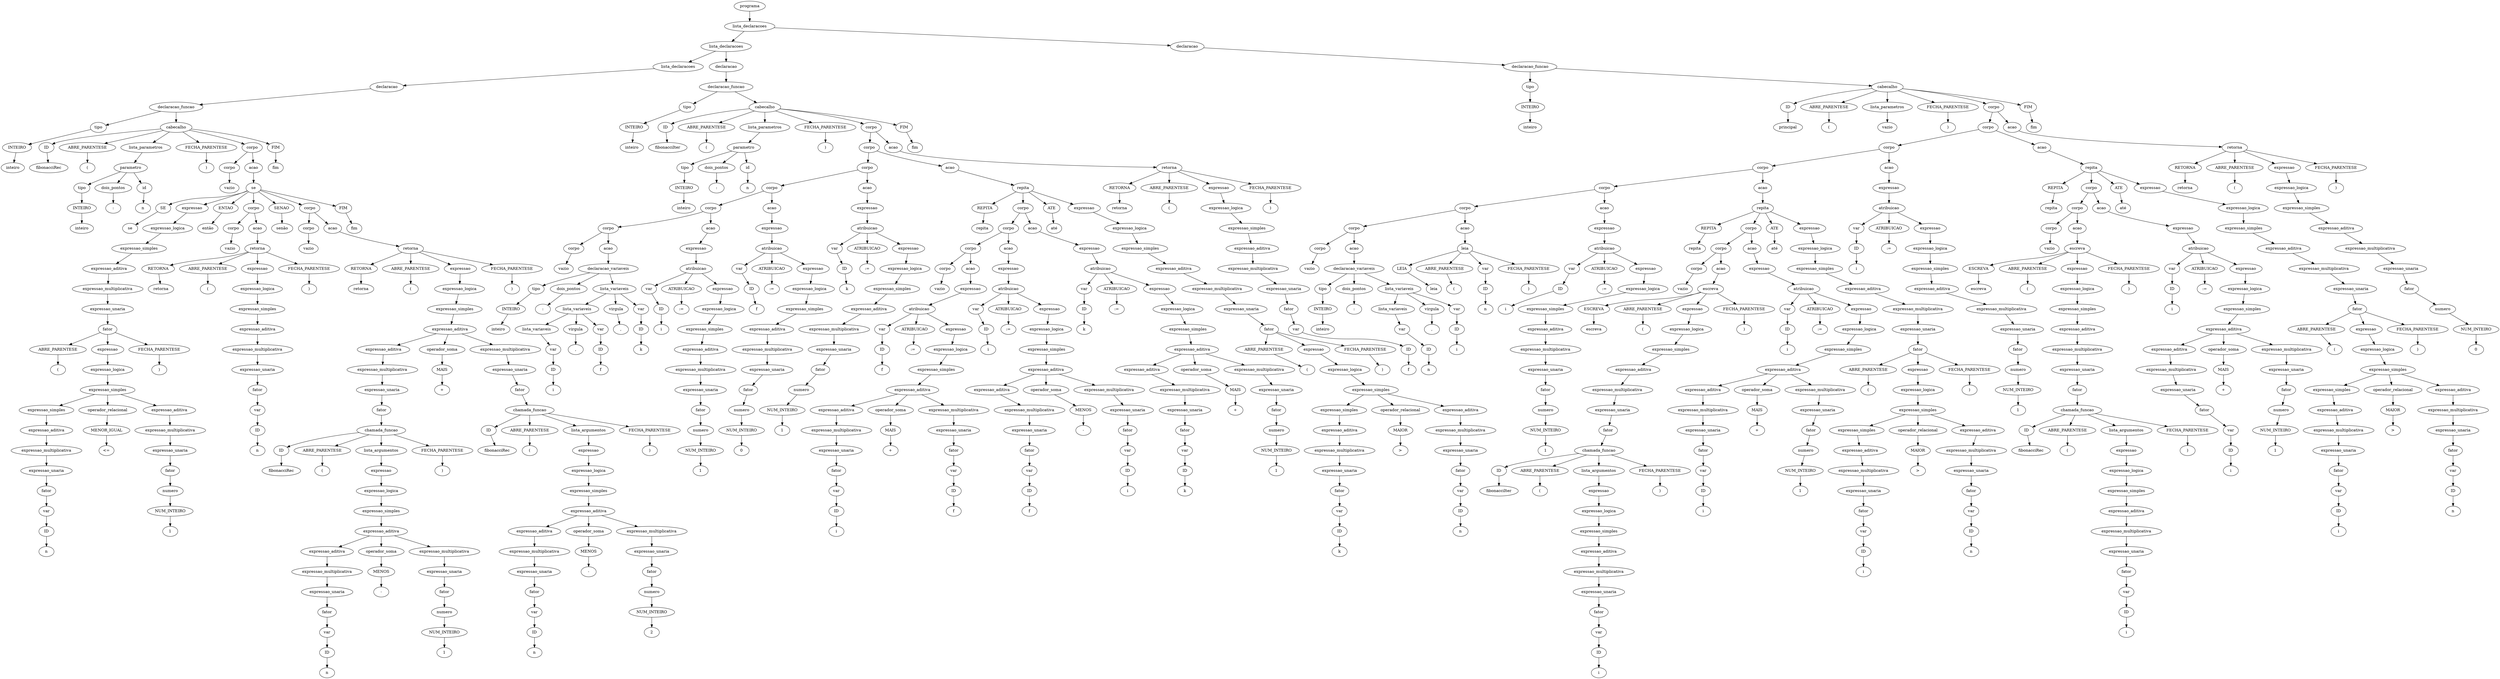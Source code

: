 digraph tree {
    "0x7f75cb5775b0" [label="programa"];
    "0x7f75cb547370" [label="lista_declaracoes"];
    "0x7f75cb51a460" [label="lista_declaracoes"];
    "0x7f75cb577e50" [label="lista_declaracoes"];
    "0x7f75eeb4ab50" [label="declaracao"];
    "0x7f75cb5774f0" [label="declaracao_funcao"];
    "0x7f75cb577190" [label="tipo"];
    "0x7f75cb5771f0" [label="INTEIRO"];
    "0x7f75cb577250" [label="inteiro"];
    "0x7f75cb577460" [label="cabecalho"];
    "0x7f75cb581b80" [label="ID"];
    "0x7f75cb5811f0" [label="fibonacciRec"];
    "0x7f75cb581190" [label="ABRE_PARENTESE"];
    "0x7f75cb5811c0" [label="("];
    "0x7f75cb577220" [label="lista_parametros"];
    "0x7f75cb5772e0" [label="parametro"];
    "0x7f75eeb4a160" [label="tipo"];
    "0x7f75eeb4a2b0" [label="INTEIRO"];
    "0x7f75cb5773d0" [label="inteiro"];
    "0x7f75cb577310" [label="dois_pontos"];
    "0x7f75cb577520" [label=":"];
    "0x7f75cb577550" [label="id"];
    "0x7f75cb577580" [label="n"];
    "0x7f75cb5810d0" [label="FECHA_PARENTESE"];
    "0x7f75cb58c430" [label=")"];
    "0x7f75cb577d00" [label="corpo"];
    "0x7f75cb577610" [label="corpo"];
    "0x7f75cb577400" [label="vazio"];
    "0x7f75cb577430" [label="acao"];
    "0x7f75cb577dc0" [label="se"];
    "0x7f75cb581340" [label="SE"];
    "0x7f75cb58c370" [label="se"];
    "0x7f75cb577cd0" [label="expressao"];
    "0x7f75cb577b80" [label="expressao_logica"];
    "0x7f75cb5776a0" [label="expressao_simples"];
    "0x7f75cb577ca0" [label="expressao_aditiva"];
    "0x7f75cb577bb0" [label="expressao_multiplicativa"];
    "0x7f75cb577670" [label="expressao_unaria"];
    "0x7f75cb577b50" [label="fator"];
    "0x7f75cb577be0" [label="ABRE_PARENTESE"];
    "0x7f75cb577c10" [label="("];
    "0x7f75cb577b20" [label="expressao"];
    "0x7f75cb577850" [label="expressao_logica"];
    "0x7f75cb577a60" [label="expressao_simples"];
    "0x7f75cb577790" [label="expressao_simples"];
    "0x7f75cb577700" [label="expressao_aditiva"];
    "0x7f75cb5777f0" [label="expressao_multiplicativa"];
    "0x7f75cb577640" [label="expressao_unaria"];
    "0x7f75cb5776d0" [label="fator"];
    "0x7f75cb5773a0" [label="var"];
    "0x7f75cb577370" [label="ID"];
    "0x7f75cb5777c0" [label="n"];
    "0x7f75cb577820" [label="operador_relacional"];
    "0x7f75cb5778b0" [label="MENOR_IGUAL"];
    "0x7f75cb5779a0" [label="<="];
    "0x7f75cb577940" [label="expressao_aditiva"];
    "0x7f75cb577ac0" [label="expressao_multiplicativa"];
    "0x7f75cb5779d0" [label="expressao_unaria"];
    "0x7f75cb577910" [label="fator"];
    "0x7f75cb577730" [label="numero"];
    "0x7f75cb577760" [label="NUM_INTEIRO"];
    "0x7f75cb577a90" [label="1"];
    "0x7f75cb577c40" [label="FECHA_PARENTESE"];
    "0x7f75cb577c70" [label=")"];
    "0x7f75cb58c3a0" [label="ENTAO"];
    "0x7f75cb58c040" [label="então"];
    "0x7f75cb577e80" [label="corpo"];
    "0x7f75cb577df0" [label="corpo"];
    "0x7f75cb5778e0" [label="vazio"];
    "0x7f75cb577d90" [label="acao"];
    "0x7f75cb5810a0" [label="retorna"];
    "0x7f75cb581130" [label="RETORNA"];
    "0x7f75cb581250" [label="retorna"];
    "0x7f75cb581280" [label="ABRE_PARENTESE"];
    "0x7f75cb5812b0" [label="("];
    "0x7f75cb581070" [label="expressao"];
    "0x7f75cb581040" [label="expressao_logica"];
    "0x7f75cb577f70" [label="expressao_simples"];
    "0x7f75cb577ee0" [label="expressao_aditiva"];
    "0x7f75cb577fd0" [label="expressao_multiplicativa"];
    "0x7f75cb577e20" [label="expressao_unaria"];
    "0x7f75cb577eb0" [label="fator"];
    "0x7f75cb577a00" [label="var"];
    "0x7f75cb577d60" [label="ID"];
    "0x7f75cb577fa0" [label="n"];
    "0x7f75cb5812e0" [label="FECHA_PARENTESE"];
    "0x7f75cb581310" [label=")"];
    "0x7f75cb58c0a0" [label="SENAO"];
    "0x7f75cb58c0d0" [label="senão"];
    "0x7f75cb581160" [label="corpo"];
    "0x7f75cb581370" [label="corpo"];
    "0x7f75cb577a30" [label="vazio"];
    "0x7f75cb577f40" [label="acao"];
    "0x7f75cb581430" [label="retorna"];
    "0x7f75cb5813d0" [label="RETORNA"];
    "0x7f75cb58c070" [label="retorna"];
    "0x7f75cb58c2b0" [label="ABRE_PARENTESE"];
    "0x7f75cb58c2e0" [label="("];
    "0x7f75cb581b50" [label="expressao"];
    "0x7f75cb581760" [label="expressao_logica"];
    "0x7f75cb581af0" [label="expressao_simples"];
    "0x7f75cb5817c0" [label="expressao_aditiva"];
    "0x7f75cb5813a0" [label="expressao_aditiva"];
    "0x7f75cb581ac0" [label="expressao_multiplicativa"];
    "0x7f75cb5815e0" [label="expressao_unaria"];
    "0x7f75cb5819a0" [label="fator"];
    "0x7f75cb5818e0" [label="chamada_funcao"];
    "0x7f75cb5816d0" [label="ID"];
    "0x7f75cb5819d0" [label="fibonacciRec"];
    "0x7f75cb581a00" [label="ABRE_PARENTESE"];
    "0x7f75cb581a30" [label="("];
    "0x7f75cb581640" [label="lista_argumentos"];
    "0x7f75cb581880" [label="expressao"];
    "0x7f75cb581850" [label="expressao_logica"];
    "0x7f75cb5815b0" [label="expressao_simples"];
    "0x7f75cb5816a0" [label="expressao_aditiva"];
    "0x7f75cb581490" [label="expressao_aditiva"];
    "0x7f75cb581580" [label="expressao_multiplicativa"];
    "0x7f75cb581220" [label="expressao_unaria"];
    "0x7f75cb581460" [label="fator"];
    "0x7f75cb577f10" [label="var"];
    "0x7f75cb581100" [label="ID"];
    "0x7f75cb581550" [label="n"];
    "0x7f75cb581700" [label="operador_soma"];
    "0x7f75cb581520" [label="MENOS"];
    "0x7f75cb581610" [label="-"];
    "0x7f75cb581820" [label="expressao_multiplicativa"];
    "0x7f75cb581730" [label="expressao_unaria"];
    "0x7f75cb581670" [label="fator"];
    "0x7f75cb5814c0" [label="numero"];
    "0x7f75cb5814f0" [label="NUM_INTEIRO"];
    "0x7f75cb5817f0" [label="1"];
    "0x7f75cb581a60" [label="FECHA_PARENTESE"];
    "0x7f75cb581a90" [label=")"];
    "0x7f75cb581790" [label="operador_soma"];
    "0x7f75cb581970" [label="MAIS"];
    "0x7f75cb581400" [label="+"];
    "0x7f75cb581ee0" [label="expressao_multiplicativa"];
    "0x7f75cb581d30" [label="expressao_unaria"];
    "0x7f75cb581910" [label="fator"];
    "0x7f75cb581e20" [label="chamada_funcao"];
    "0x7f75cb581f10" [label="ID"];
    "0x7f75cb58c160" [label="fibonacciRec"];
    "0x7f75cb58c190" [label="ABRE_PARENTESE"];
    "0x7f75cb58c1c0" [label="("];
    "0x7f75cb581d90" [label="lista_argumentos"];
    "0x7f75cb581fd0" [label="expressao"];
    "0x7f75cb581fa0" [label="expressao_logica"];
    "0x7f75cb581d00" [label="expressao_simples"];
    "0x7f75cb581df0" [label="expressao_aditiva"];
    "0x7f75cb581be0" [label="expressao_aditiva"];
    "0x7f75cb581cd0" [label="expressao_multiplicativa"];
    "0x7f75cb581b20" [label="expressao_unaria"];
    "0x7f75cb581bb0" [label="fator"];
    "0x7f75cb5818b0" [label="var"];
    "0x7f75cb581940" [label="ID"];
    "0x7f75cb581ca0" [label="n"];
    "0x7f75cb581e50" [label="operador_soma"];
    "0x7f75cb581c70" [label="MENOS"];
    "0x7f75cb581d60" [label="-"];
    "0x7f75cb581f70" [label="expressao_multiplicativa"];
    "0x7f75cb581e80" [label="expressao_unaria"];
    "0x7f75cb581dc0" [label="fator"];
    "0x7f75cb581c10" [label="numero"];
    "0x7f75cb581c40" [label="NUM_INTEIRO"];
    "0x7f75cb581f40" [label="2"];
    "0x7f75cb58c1f0" [label="FECHA_PARENTESE"];
    "0x7f75cb58c220" [label=")"];
    "0x7f75cb58c310" [label="FECHA_PARENTESE"];
    "0x7f75cb58c340" [label=")"];
    "0x7f75cb58c3d0" [label="FIM"];
    "0x7f75cb58c400" [label="fim"];
    "0x7f75cb58c460" [label="FIM"];
    "0x7f75cb58c100" [label="fim"];
    "0x7f75cb577130" [label="declaracao"];
    "0x7f75cb577280" [label="declaracao_funcao"];
    "0x7f75cb577040" [label="tipo"];
    "0x7f75cb5771c0" [label="INTEIRO"];
    "0x7f75cb5775e0" [label="inteiro"];
    "0x7f75cb525f40" [label="cabecalho"];
    "0x7f75cb5303d0" [label="ID"];
    "0x7f75cb530400" [label="fibonacciIter"];
    "0x7f75cb5302b0" [label="ABRE_PARENTESE"];
    "0x7f75cb530160" [label="("];
    "0x7f75cb577490" [label="lista_parametros"];
    "0x7f75cb577880" [label="parametro"];
    "0x7f75cb577af0" [label="tipo"];
    "0x7f75cb577d30" [label="INTEIRO"];
    "0x7f75cb58c280" [label="inteiro"];
    "0x7f75cb581eb0" [label="dois_pontos"];
    "0x7f75cb58c5e0" [label=":"];
    "0x7f75cb58c610" [label="id"];
    "0x7f75cb58c640" [label="n"];
    "0x7f75cb5301f0" [label="FECHA_PARENTESE"];
    "0x7f75cb530430" [label=")"];
    "0x7f75cb5250d0" [label="corpo"];
    "0x7f75cb525be0" [label="corpo"];
    "0x7f75cb51a700" [label="corpo"];
    "0x7f75cb51a370" [label="corpo"];
    "0x7f75cb58cfa0" [label="corpo"];
    "0x7f75cb58cc70" [label="corpo"];
    "0x7f75cb58c6d0" [label="corpo"];
    "0x7f75cb58c4c0" [label="vazio"];
    "0x7f75cb58c700" [label="acao"];
    "0x7f75cb58cac0" [label="declaracao_variaveis"];
    "0x7f75cb58c130" [label="tipo"];
    "0x7f75cb58c490" [label="INTEIRO"];
    "0x7f75cb58c7c0" [label="inteiro"];
    "0x7f75cb58caf0" [label="dois_pontos"];
    "0x7f75cb58ca00" [label=":"];
    "0x7f75cb58cb80" [label="lista_variaveis"];
    "0x7f75cb58c9a0" [label="lista_variaveis"];
    "0x7f75cb58c820" [label="lista_variaveis"];
    "0x7f75cb58c4f0" [label="var"];
    "0x7f75cb58c250" [label="ID"];
    "0x7f75cb58c910" [label="i"];
    "0x7f75cb58c9d0" [label="virgula"];
    "0x7f75cb58cb20" [label=","];
    "0x7f75cb58c7f0" [label="var"];
    "0x7f75cb58c8e0" [label="ID"];
    "0x7f75cb58ca90" [label="f"];
    "0x7f75cb58cbb0" [label="virgula"];
    "0x7f75cb58ca60" [label=","];
    "0x7f75cb58c940" [label="var"];
    "0x7f75cb58c970" [label="ID"];
    "0x7f75cb58c880" [label="k"];
    "0x7f75cb58ceb0" [label="acao"];
    "0x7f75cb58cca0" [label="expressao"];
    "0x7f75cb58ce50" [label="atribuicao"];
    "0x7f75cb58c5b0" [label="var"];
    "0x7f75cb58c520" [label="ID"];
    "0x7f75cb58ca30" [label="i"];
    "0x7f75cb58cee0" [label="ATRIBUICAO"];
    "0x7f75cb58cf70" [label=":="];
    "0x7f75cb58ce20" [label="expressao"];
    "0x7f75cb58cdf0" [label="expressao_logica"];
    "0x7f75cb58cd30" [label="expressao_simples"];
    "0x7f75cb58ccd0" [label="expressao_aditiva"];
    "0x7f75cb58cdc0" [label="expressao_multiplicativa"];
    "0x7f75cb58cb50" [label="expressao_unaria"];
    "0x7f75cb58cc10" [label="fator"];
    "0x7f75cb58cc40" [label="numero"];
    "0x7f75cb58cbe0" [label="NUM_INTEIRO"];
    "0x7f75cb58cd90" [label="1"];
    "0x7f75cb51a280" [label="acao"];
    "0x7f75cb58cfd0" [label="expressao"];
    "0x7f75cb51a220" [label="atribuicao"];
    "0x7f75cb58c790" [label="var"];
    "0x7f75cb58c730" [label="ID"];
    "0x7f75cb58c850" [label="f"];
    "0x7f75cb51a2b0" [label="ATRIBUICAO"];
    "0x7f75cb51a340" [label=":="];
    "0x7f75cb51a1f0" [label="expressao"];
    "0x7f75cb51a1c0" [label="expressao_logica"];
    "0x7f75cb51a100" [label="expressao_simples"];
    "0x7f75cb51a0a0" [label="expressao_aditiva"];
    "0x7f75cb51a190" [label="expressao_multiplicativa"];
    "0x7f75cb58c760" [label="expressao_unaria"];
    "0x7f75cb51a070" [label="fator"];
    "0x7f75cb58cd60" [label="numero"];
    "0x7f75cb58cd00" [label="NUM_INTEIRO"];
    "0x7f75cb51a160" [label="0"];
    "0x7f75cb51a610" [label="acao"];
    "0x7f75cb51a3a0" [label="expressao"];
    "0x7f75cb51a5b0" [label="atribuicao"];
    "0x7f75cb58cf40" [label="var"];
    "0x7f75cb58c8b0" [label="ID"];
    "0x7f75cb58ce80" [label="k"];
    "0x7f75cb51a640" [label="ATRIBUICAO"];
    "0x7f75cb51a6d0" [label=":="];
    "0x7f75cb51a580" [label="expressao"];
    "0x7f75cb51a550" [label="expressao_logica"];
    "0x7f75cb51a490" [label="expressao_simples"];
    "0x7f75cb51a430" [label="expressao_aditiva"];
    "0x7f75cb51a520" [label="expressao_multiplicativa"];
    "0x7f75cb58cf10" [label="expressao_unaria"];
    "0x7f75cb51a400" [label="fator"];
    "0x7f75cb51a130" [label="numero"];
    "0x7f75cb51a0d0" [label="NUM_INTEIRO"];
    "0x7f75cb51a4f0" [label="1"];
    "0x7f75cb51a4c0" [label="acao"];
    "0x7f75cb525ac0" [label="repita"];
    "0x7f75cb525c10" [label="REPITA"];
    "0x7f75cb525f70" [label="repita"];
    "0x7f75cb5258b0" [label="corpo"];
    "0x7f75cb525340" [label="corpo"];
    "0x7f75cb51ad90" [label="corpo"];
    "0x7f75cb51a250" [label="corpo"];
    "0x7f75cb51a310" [label="vazio"];
    "0x7f75cb51ad60" [label="acao"];
    "0x7f75cb51a790" [label="expressao"];
    "0x7f75cb51aa90" [label="atribuicao"];
    "0x7f75cb51a730" [label="var"];
    "0x7f75cb51a670" [label="ID"];
    "0x7f75cb51a850" [label="f"];
    "0x7f75cb51aa30" [label="ATRIBUICAO"];
    "0x7f75cb51ad00" [label=":="];
    "0x7f75cb51acd0" [label="expressao"];
    "0x7f75cb51aca0" [label="expressao_logica"];
    "0x7f75cb51aa00" [label="expressao_simples"];
    "0x7f75cb51aaf0" [label="expressao_aditiva"];
    "0x7f75cb51a8e0" [label="expressao_aditiva"];
    "0x7f75cb51a9d0" [label="expressao_multiplicativa"];
    "0x7f75cb51a880" [label="expressao_unaria"];
    "0x7f75cb51a8b0" [label="fator"];
    "0x7f75cb51a760" [label="var"];
    "0x7f75cb51a5e0" [label="ID"];
    "0x7f75cb51a9a0" [label="i"];
    "0x7f75cb51ab50" [label="operador_soma"];
    "0x7f75cb51a970" [label="MAIS"];
    "0x7f75cb51aa60" [label="+"];
    "0x7f75cb51ac70" [label="expressao_multiplicativa"];
    "0x7f75cb51ab80" [label="expressao_unaria"];
    "0x7f75cb51aac0" [label="fator"];
    "0x7f75cb51a910" [label="var"];
    "0x7f75cb51a940" [label="ID"];
    "0x7f75cb51ac40" [label="f"];
    "0x7f75cb51ab20" [label="acao"];
    "0x7f75cb51adc0" [label="expressao"];
    "0x7f75cb51afa0" [label="atribuicao"];
    "0x7f75cb51a040" [label="var"];
    "0x7f75cb51a3d0" [label="ID"];
    "0x7f75cb51a820" [label="i"];
    "0x7f75cb525040" [label="ATRIBUICAO"];
    "0x7f75cb5252b0" [label=":="];
    "0x7f75cb525280" [label="expressao"];
    "0x7f75cb525250" [label="expressao_logica"];
    "0x7f75cb51af70" [label="expressao_simples"];
    "0x7f75cb5250a0" [label="expressao_aditiva"];
    "0x7f75cb51ae50" [label="expressao_aditiva"];
    "0x7f75cb51af40" [label="expressao_multiplicativa"];
    "0x7f75cb51a7c0" [label="expressao_unaria"];
    "0x7f75cb51ae20" [label="fator"];
    "0x7f75cb51ac10" [label="var"];
    "0x7f75cb51abb0" [label="ID"];
    "0x7f75cb51af10" [label="f"];
    "0x7f75cb525100" [label="operador_soma"];
    "0x7f75cb51aee0" [label="MENOS"];
    "0x7f75cb51afd0" [label="-"];
    "0x7f75cb525220" [label="expressao_multiplicativa"];
    "0x7f75cb525130" [label="expressao_unaria"];
    "0x7f75cb525070" [label="fator"];
    "0x7f75cb51ae80" [label="var"];
    "0x7f75cb51aeb0" [label="ID"];
    "0x7f75cb5251f0" [label="i"];
    "0x7f75cb525880" [label="acao"];
    "0x7f75cb525370" [label="expressao"];
    "0x7f75cb5255b0" [label="atribuicao"];
    "0x7f75cb51abe0" [label="var"];
    "0x7f75cb51a7f0" [label="ID"];
    "0x7f75cb51adf0" [label="k"];
    "0x7f75cb525550" [label="ATRIBUICAO"];
    "0x7f75cb525820" [label=":="];
    "0x7f75cb5257f0" [label="expressao"];
    "0x7f75cb5257c0" [label="expressao_logica"];
    "0x7f75cb525520" [label="expressao_simples"];
    "0x7f75cb525610" [label="expressao_aditiva"];
    "0x7f75cb525400" [label="expressao_aditiva"];
    "0x7f75cb5254f0" [label="expressao_multiplicativa"];
    "0x7f75cb51ad30" [label="expressao_unaria"];
    "0x7f75cb5253d0" [label="fator"];
    "0x7f75cb5251c0" [label="var"];
    "0x7f75cb525160" [label="ID"];
    "0x7f75cb5254c0" [label="k"];
    "0x7f75cb525670" [label="operador_soma"];
    "0x7f75cb525490" [label="MAIS"];
    "0x7f75cb525580" [label="+"];
    "0x7f75cb525790" [label="expressao_multiplicativa"];
    "0x7f75cb5256a0" [label="expressao_unaria"];
    "0x7f75cb5255e0" [label="fator"];
    "0x7f75cb525430" [label="numero"];
    "0x7f75cb525460" [label="NUM_INTEIRO"];
    "0x7f75cb525760" [label="1"];
    "0x7f75cb525fa0" [label="ATE"];
    "0x7f75cb525fd0" [label="até"];
    "0x7f75cb525eb0" [label="expressao"];
    "0x7f75cb525cd0" [label="expressao_logica"];
    "0x7f75cb525640" [label="expressao_simples"];
    "0x7f75cb525e80" [label="expressao_aditiva"];
    "0x7f75cb525d90" [label="expressao_multiplicativa"];
    "0x7f75cb525850" [label="expressao_unaria"];
    "0x7f75cb525d30" [label="fator"];
    "0x7f75cb525dc0" [label="ABRE_PARENTESE"];
    "0x7f75cb525df0" [label="("];
    "0x7f75cb525d00" [label="expressao"];
    "0x7f75cb525a30" [label="expressao_logica"];
    "0x7f75cb525c40" [label="expressao_simples"];
    "0x7f75cb5259d0" [label="expressao_simples"];
    "0x7f75cb525940" [label="expressao_aditiva"];
    "0x7f75cb5252e0" [label="expressao_multiplicativa"];
    "0x7f75cb5258e0" [label="expressao_unaria"];
    "0x7f75cb525910" [label="fator"];
    "0x7f75cb525310" [label="var"];
    "0x7f75cb525190" [label="ID"];
    "0x7f75cb5253a0" [label="k"];
    "0x7f75cb525a00" [label="operador_relacional"];
    "0x7f75cb525a90" [label="MAIOR"];
    "0x7f75cb525b80" [label=">"];
    "0x7f75cb525b20" [label="expressao_aditiva"];
    "0x7f75cb525ca0" [label="expressao_multiplicativa"];
    "0x7f75cb525bb0" [label="expressao_unaria"];
    "0x7f75cb525af0" [label="fator"];
    "0x7f75cb525970" [label="var"];
    "0x7f75cb5259a0" [label="ID"];
    "0x7f75cb525c70" [label="n"];
    "0x7f75cb525e20" [label="FECHA_PARENTESE"];
    "0x7f75cb525e50" [label=")"];
    "0x7f75cb525d60" [label="acao"];
    "0x7f75cb530130" [label="retorna"];
    "0x7f75cb5301c0" [label="RETORNA"];
    "0x7f75cb5302e0" [label="retorna"];
    "0x7f75cb530310" [label="ABRE_PARENTESE"];
    "0x7f75cb530340" [label="("];
    "0x7f75cb530100" [label="expressao"];
    "0x7f75cb5300d0" [label="expressao_logica"];
    "0x7f75cb5300a0" [label="expressao_simples"];
    "0x7f75cb5256d0" [label="expressao_aditiva"];
    "0x7f75cb530070" [label="expressao_multiplicativa"];
    "0x7f75cb525f10" [label="expressao_unaria"];
    "0x7f75cb525730" [label="fator"];
    "0x7f75cb51a6a0" [label="var"];
    "0x7f75cb51a2e0" [label="ID"];
    "0x7f75cb530040" [label="f"];
    "0x7f75cb530370" [label="FECHA_PARENTESE"];
    "0x7f75cb5303a0" [label=")"];
    "0x7f75cb530460" [label="FIM"];
    "0x7f75cb530490" [label="fim"];
    "0x7f75cb58c670" [label="declaracao"];
    "0x7f75cb58c6a0" [label="declaracao_funcao"];
    "0x7f75cb577160" [label="tipo"];
    "0x7f75cb577970" [label="INTEIRO"];
    "0x7f75cb5772b0" [label="inteiro"];
    "0x7f75cb4d4b20" [label="cabecalho"];
    "0x7f75cb4d4f70" [label="ID"];
    "0x7f75cb4d4fa0" [label="principal"];
    "0x7f75cb4d4d90" [label="ABRE_PARENTESE"];
    "0x7f75cb4d4640" [label="("];
    "0x7f75cb530190" [label="lista_parametros"];
    "0x7f75cb525ee0" [label="vazio"];
    "0x7f75cb4d4ac0" [label="FECHA_PARENTESE"];
    "0x7f75cb4d4fd0" [label=")"];
    "0x7f75cb4d4d30" [label="corpo"];
    "0x7f75cb4d47c0" [label="corpo"];
    "0x7f75cb547760" [label="corpo"];
    "0x7f75cb53c100" [label="corpo"];
    "0x7f75cb530fd0" [label="corpo"];
    "0x7f75cb530760" [label="corpo"];
    "0x7f75cb530a60" [label="corpo"];
    "0x7f75cb5305e0" [label="corpo"];
    "0x7f75cb5774c0" [label="vazio"];
    "0x7f75cb530610" [label="acao"];
    "0x7f75cb530850" [label="declaracao_variaveis"];
    "0x7f75cb530280" [label="tipo"];
    "0x7f75cb530550" [label="INTEIRO"];
    "0x7f75cb5306d0" [label="inteiro"];
    "0x7f75cb530880" [label="dois_pontos"];
    "0x7f75cb530790" [label=":"];
    "0x7f75cb5308b0" [label="lista_variaveis"];
    "0x7f75cb530730" [label="lista_variaveis"];
    "0x7f75cb530580" [label="var"];
    "0x7f75cb530220" [label="ID"];
    "0x7f75cb530820" [label="n"];
    "0x7f75cb5308e0" [label="virgula"];
    "0x7f75cb530a30" [label=","];
    "0x7f75cb530700" [label="var"];
    "0x7f75cb5307f0" [label="ID"];
    "0x7f75cb5309a0" [label="i"];
    "0x7f75cb530be0" [label="acao"];
    "0x7f75cb530a00" [label="leia"];
    "0x7f75cb530910" [label="LEIA"];
    "0x7f75cb530c10" [label="leia"];
    "0x7f75cb530c40" [label="ABRE_PARENTESE"];
    "0x7f75cb530c70" [label="("];
    "0x7f75cb5304f0" [label="var"];
    "0x7f75cb5305b0" [label="ID"];
    "0x7f75cb5307c0" [label="n"];
    "0x7f75cb530ca0" [label="FECHA_PARENTESE"];
    "0x7f75cb530cd0" [label=")"];
    "0x7f75cb530ee0" [label="acao"];
    "0x7f75cb530b80" [label="expressao"];
    "0x7f75cb530e80" [label="atribuicao"];
    "0x7f75cb5306a0" [label="var"];
    "0x7f75cb530640" [label="ID"];
    "0x7f75cb530d00" [label="i"];
    "0x7f75cb530f10" [label="ATRIBUICAO"];
    "0x7f75cb530fa0" [label=":="];
    "0x7f75cb530e50" [label="expressao"];
    "0x7f75cb530e20" [label="expressao_logica"];
    "0x7f75cb530d60" [label="expressao_simples"];
    "0x7f75cb530ac0" [label="expressao_aditiva"];
    "0x7f75cb530df0" [label="expressao_multiplicativa"];
    "0x7f75cb530d30" [label="expressao_unaria"];
    "0x7f75cb530b20" [label="fator"];
    "0x7f75cb530bb0" [label="numero"];
    "0x7f75cb530b50" [label="NUM_INTEIRO"];
    "0x7f75cb530dc0" [label="1"];
    "0x7f75cb530d90" [label="acao"];
    "0x7f75cb53cf10" [label="repita"];
    "0x7f75cb5470a0" [label="REPITA"];
    "0x7f75cb547400" [label="repita"];
    "0x7f75cb53cd00" [label="corpo"];
    "0x7f75cb53c400" [label="corpo"];
    "0x7f75cb530670" [label="corpo"];
    "0x7f75cb530940" [label="vazio"];
    "0x7f75cb530f40" [label="acao"];
    "0x7f75cb53c190" [label="escreva"];
    "0x7f75cb53c490" [label="ESCREVA"];
    "0x7f75cb53c760" [label="escreva"];
    "0x7f75cb53c790" [label="ABRE_PARENTESE"];
    "0x7f75cb53c7c0" [label="("];
    "0x7f75cb53c160" [label="expressao"];
    "0x7f75cb53c6a0" [label="expressao_logica"];
    "0x7f75cb53c520" [label="expressao_simples"];
    "0x7f75cb53c130" [label="expressao_aditiva"];
    "0x7f75cb53c670" [label="expressao_multiplicativa"];
    "0x7f75cb53c430" [label="expressao_unaria"];
    "0x7f75cb53c550" [label="fator"];
    "0x7f75cb53c3d0" [label="chamada_funcao"];
    "0x7f75cb53c460" [label="ID"];
    "0x7f75cb53c580" [label="fibonacciIter"];
    "0x7f75cb53c5b0" [label="ABRE_PARENTESE"];
    "0x7f75cb53c5e0" [label="("];
    "0x7f75cb53c3a0" [label="lista_argumentos"];
    "0x7f75cb53c370" [label="expressao"];
    "0x7f75cb53c340" [label="expressao_logica"];
    "0x7f75cb53c2b0" [label="expressao_simples"];
    "0x7f75cb53c220" [label="expressao_aditiva"];
    "0x7f75cb53c310" [label="expressao_multiplicativa"];
    "0x7f75cb53c0a0" [label="expressao_unaria"];
    "0x7f75cb53c1f0" [label="fator"];
    "0x7f75cb530eb0" [label="var"];
    "0x7f75cb53c040" [label="ID"];
    "0x7f75cb53c2e0" [label="i"];
    "0x7f75cb53c610" [label="FECHA_PARENTESE"];
    "0x7f75cb53c640" [label=")"];
    "0x7f75cb53c7f0" [label="FECHA_PARENTESE"];
    "0x7f75cb53c820" [label=")"];
    "0x7f75cb53ccd0" [label="acao"];
    "0x7f75cb53c6d0" [label="expressao"];
    "0x7f75cb53ca00" [label="atribuicao"];
    "0x7f75cb530970" [label="var"];
    "0x7f75cb530a90" [label="ID"];
    "0x7f75cb53c850" [label="i"];
    "0x7f75cb53c9a0" [label="ATRIBUICAO"];
    "0x7f75cb53cc70" [label=":="];
    "0x7f75cb53cc40" [label="expressao"];
    "0x7f75cb53cc10" [label="expressao_logica"];
    "0x7f75cb53c970" [label="expressao_simples"];
    "0x7f75cb53ca60" [label="expressao_aditiva"];
    "0x7f75cb53c4c0" [label="expressao_aditiva"];
    "0x7f75cb53c940" [label="expressao_multiplicativa"];
    "0x7f75cb53c880" [label="expressao_unaria"];
    "0x7f75cb53c250" [label="fator"];
    "0x7f75cb53c700" [label="var"];
    "0x7f75cb53c280" [label="ID"];
    "0x7f75cb53c910" [label="i"];
    "0x7f75cb53cac0" [label="operador_soma"];
    "0x7f75cb53c8e0" [label="MAIS"];
    "0x7f75cb53c9d0" [label="+"];
    "0x7f75cb53cbe0" [label="expressao_multiplicativa"];
    "0x7f75cb53caf0" [label="expressao_unaria"];
    "0x7f75cb53ca30" [label="fator"];
    "0x7f75cb53c4f0" [label="numero"];
    "0x7f75cb53c8b0" [label="NUM_INTEIRO"];
    "0x7f75cb53cbb0" [label="1"];
    "0x7f75cb547430" [label="ATE"];
    "0x7f75cb547460" [label="até"];
    "0x7f75cb547340" [label="expressao"];
    "0x7f75cb547190" [label="expressao_logica"];
    "0x7f75cb53ca90" [label="expressao_simples"];
    "0x7f75cb547310" [label="expressao_aditiva"];
    "0x7f75cb53ceb0" [label="expressao_multiplicativa"];
    "0x7f75cb53cca0" [label="expressao_unaria"];
    "0x7f75cb5471c0" [label="fator"];
    "0x7f75cb547250" [label="ABRE_PARENTESE"];
    "0x7f75cb547280" [label="("];
    "0x7f75cb53cfa0" [label="expressao"];
    "0x7f75cb53ce80" [label="expressao_logica"];
    "0x7f75cb5470d0" [label="expressao_simples"];
    "0x7f75cb53ce20" [label="expressao_simples"];
    "0x7f75cb53cd90" [label="expressao_aditiva"];
    "0x7f75cb53c0d0" [label="expressao_multiplicativa"];
    "0x7f75cb53cd30" [label="expressao_unaria"];
    "0x7f75cb53cd60" [label="fator"];
    "0x7f75cb53c730" [label="var"];
    "0x7f75cb53c070" [label="ID"];
    "0x7f75cb53c1c0" [label="i"];
    "0x7f75cb53ce50" [label="operador_relacional"];
    "0x7f75cb53cee0" [label="MAIOR"];
    "0x7f75cb53cfd0" [label=">"];
    "0x7f75cb53cf70" [label="expressao_aditiva"];
    "0x7f75cb547130" [label="expressao_multiplicativa"];
    "0x7f75cb547040" [label="expressao_unaria"];
    "0x7f75cb53cf40" [label="fator"];
    "0x7f75cb53cdc0" [label="var"];
    "0x7f75cb53cdf0" [label="ID"];
    "0x7f75cb547100" [label="n"];
    "0x7f75cb5472b0" [label="FECHA_PARENTESE"];
    "0x7f75cb5472e0" [label=")"];
    "0x7f75cb547670" [label="acao"];
    "0x7f75cb53cb80" [label="expressao"];
    "0x7f75cb547610" [label="atribuicao"];
    "0x7f75cb530f70" [label="var"];
    "0x7f75cb5309d0" [label="ID"];
    "0x7f75cb547490" [label="i"];
    "0x7f75cb5476a0" [label="ATRIBUICAO"];
    "0x7f75cb547730" [label=":="];
    "0x7f75cb5475e0" [label="expressao"];
    "0x7f75cb5475b0" [label="expressao_logica"];
    "0x7f75cb5474f0" [label="expressao_simples"];
    "0x7f75cb547220" [label="expressao_aditiva"];
    "0x7f75cb547580" [label="expressao_multiplicativa"];
    "0x7f75cb5474c0" [label="expressao_unaria"];
    "0x7f75cb5473d0" [label="fator"];
    "0x7f75cb547160" [label="numero"];
    "0x7f75cb5471f0" [label="NUM_INTEIRO"];
    "0x7f75cb547550" [label="1"];
    "0x7f75cb547520" [label="acao"];
    "0x7f75cb4d46a0" [label="repita"];
    "0x7f75cb4d47f0" [label="REPITA"];
    "0x7f75cb4d4b50" [label="repita"];
    "0x7f75cb4d4490" [label="corpo"];
    "0x7f75cb547b50" [label="corpo"];
    "0x7f75cb5473a0" [label="corpo"];
    "0x7f75cb530af0" [label="vazio"];
    "0x7f75cb547e80" [label="acao"];
    "0x7f75cb5478e0" [label="escreva"];
    "0x7f75cb547be0" [label="ESCREVA"];
    "0x7f75cb547eb0" [label="escreva"];
    "0x7f75cb547ee0" [label="ABRE_PARENTESE"];
    "0x7f75cb547f10" [label="("];
    "0x7f75cb5478b0" [label="expressao"];
    "0x7f75cb547df0" [label="expressao_logica"];
    "0x7f75cb547c70" [label="expressao_simples"];
    "0x7f75cb547880" [label="expressao_aditiva"];
    "0x7f75cb547dc0" [label="expressao_multiplicativa"];
    "0x7f75cb547b80" [label="expressao_unaria"];
    "0x7f75cb547ca0" [label="fator"];
    "0x7f75cb547b20" [label="chamada_funcao"];
    "0x7f75cb547bb0" [label="ID"];
    "0x7f75cb547cd0" [label="fibonacciRec"];
    "0x7f75cb547d00" [label="ABRE_PARENTESE"];
    "0x7f75cb547d30" [label="("];
    "0x7f75cb547af0" [label="lista_argumentos"];
    "0x7f75cb547ac0" [label="expressao"];
    "0x7f75cb547a90" [label="expressao_logica"];
    "0x7f75cb547a00" [label="expressao_simples"];
    "0x7f75cb547970" [label="expressao_aditiva"];
    "0x7f75cb547a60" [label="expressao_multiplicativa"];
    "0x7f75cb5477f0" [label="expressao_unaria"];
    "0x7f75cb547940" [label="fator"];
    "0x7f75cb547790" [label="var"];
    "0x7f75cb5476d0" [label="ID"];
    "0x7f75cb547a30" [label="i"];
    "0x7f75cb547d60" [label="FECHA_PARENTESE"];
    "0x7f75cb547d90" [label=")"];
    "0x7f75cb547f40" [label="FECHA_PARENTESE"];
    "0x7f75cb547f70" [label=")"];
    "0x7f75cb547850" [label="acao"];
    "0x7f75cb547e20" [label="expressao"];
    "0x7f75cb4d4190" [label="atribuicao"];
    "0x7f75cb53cb50" [label="var"];
    "0x7f75cb53cb20" [label="ID"];
    "0x7f75cb547fa0" [label="i"];
    "0x7f75cb4d4130" [label="ATRIBUICAO"];
    "0x7f75cb4d4400" [label=":="];
    "0x7f75cb4d43d0" [label="expressao"];
    "0x7f75cb4d43a0" [label="expressao_logica"];
    "0x7f75cb4d4100" [label="expressao_simples"];
    "0x7f75cb4d41f0" [label="expressao_aditiva"];
    "0x7f75cb547c10" [label="expressao_aditiva"];
    "0x7f75cb4d40d0" [label="expressao_multiplicativa"];
    "0x7f75cb547fd0" [label="expressao_unaria"];
    "0x7f75cb5479a0" [label="fator"];
    "0x7f75cb547e50" [label="var"];
    "0x7f75cb5479d0" [label="ID"];
    "0x7f75cb4d40a0" [label="i"];
    "0x7f75cb4d4250" [label="operador_soma"];
    "0x7f75cb4d4070" [label="MAIS"];
    "0x7f75cb4d4160" [label="+"];
    "0x7f75cb4d4370" [label="expressao_multiplicativa"];
    "0x7f75cb4d4280" [label="expressao_unaria"];
    "0x7f75cb4d41c0" [label="fator"];
    "0x7f75cb547c40" [label="numero"];
    "0x7f75cb4d4040" [label="NUM_INTEIRO"];
    "0x7f75cb4d4340" [label="1"];
    "0x7f75cb4d4b80" [label="ATE"];
    "0x7f75cb4d4bb0" [label="até"];
    "0x7f75cb4d4a90" [label="expressao"];
    "0x7f75cb4d48b0" [label="expressao_logica"];
    "0x7f75cb4d4220" [label="expressao_simples"];
    "0x7f75cb4d4a60" [label="expressao_aditiva"];
    "0x7f75cb4d4970" [label="expressao_multiplicativa"];
    "0x7f75cb4d4430" [label="expressao_unaria"];
    "0x7f75cb4d4910" [label="fator"];
    "0x7f75cb4d49a0" [label="ABRE_PARENTESE"];
    "0x7f75cb4d49d0" [label="("];
    "0x7f75cb4d48e0" [label="expressao"];
    "0x7f75cb4d4610" [label="expressao_logica"];
    "0x7f75cb4d4820" [label="expressao_simples"];
    "0x7f75cb4d45b0" [label="expressao_simples"];
    "0x7f75cb4d4520" [label="expressao_aditiva"];
    "0x7f75cb547820" [label="expressao_multiplicativa"];
    "0x7f75cb4d44c0" [label="expressao_unaria"];
    "0x7f75cb4d44f0" [label="fator"];
    "0x7f75cb5477c0" [label="var"];
    "0x7f75cb547640" [label="ID"];
    "0x7f75cb547910" [label="i"];
    "0x7f75cb4d45e0" [label="operador_relacional"];
    "0x7f75cb4d4670" [label="MAIOR"];
    "0x7f75cb4d4760" [label=">"];
    "0x7f75cb4d4700" [label="expressao_aditiva"];
    "0x7f75cb4d4880" [label="expressao_multiplicativa"];
    "0x7f75cb4d4790" [label="expressao_unaria"];
    "0x7f75cb4d46d0" [label="fator"];
    "0x7f75cb4d4550" [label="var"];
    "0x7f75cb4d4580" [label="ID"];
    "0x7f75cb4d4850" [label="n"];
    "0x7f75cb4d4a00" [label="FECHA_PARENTESE"];
    "0x7f75cb4d4a30" [label=")"];
    "0x7f75cb4d4e50" [label="acao"];
    "0x7f75cb4d4cd0" [label="retorna"];
    "0x7f75cb4d4d60" [label="RETORNA"];
    "0x7f75cb4d4e80" [label="retorna"];
    "0x7f75cb4d4eb0" [label="ABRE_PARENTESE"];
    "0x7f75cb4d4ee0" [label="("];
    "0x7f75cb4d4ca0" [label="expressao"];
    "0x7f75cb4d4c70" [label="expressao_logica"];
    "0x7f75cb4d4c40" [label="expressao_simples"];
    "0x7f75cb4d42b0" [label="expressao_aditiva"];
    "0x7f75cb4d4c10" [label="expressao_multiplicativa"];
    "0x7f75cb4d4af0" [label="expressao_unaria"];
    "0x7f75cb4d4310" [label="fator"];
    "0x7f75cb547700" [label="numero"];
    "0x7f75cb547070" [label="NUM_INTEIRO"];
    "0x7f75cb4d4be0" [label="0"];
    "0x7f75cb4d4f10" [label="FECHA_PARENTESE"];
    "0x7f75cb4d4f40" [label=")"];
    "0x7f75cb4de040" [label="FIM"];
    "0x7f75cb4de070" [label="fim"];
    "0x7f75cb5775b0" -> "0x7f75cb547370";
    "0x7f75cb547370" -> "0x7f75cb51a460";
    "0x7f75cb547370" -> "0x7f75cb58c670";
    "0x7f75cb51a460" -> "0x7f75cb577e50";
    "0x7f75cb51a460" -> "0x7f75cb577130";
    "0x7f75cb577e50" -> "0x7f75eeb4ab50";
    "0x7f75eeb4ab50" -> "0x7f75cb5774f0";
    "0x7f75cb5774f0" -> "0x7f75cb577190";
    "0x7f75cb5774f0" -> "0x7f75cb577460";
    "0x7f75cb577190" -> "0x7f75cb5771f0";
    "0x7f75cb5771f0" -> "0x7f75cb577250";
    "0x7f75cb577460" -> "0x7f75cb581b80";
    "0x7f75cb577460" -> "0x7f75cb581190";
    "0x7f75cb577460" -> "0x7f75cb577220";
    "0x7f75cb577460" -> "0x7f75cb5810d0";
    "0x7f75cb577460" -> "0x7f75cb577d00";
    "0x7f75cb577460" -> "0x7f75cb58c460";
    "0x7f75cb581b80" -> "0x7f75cb5811f0";
    "0x7f75cb581190" -> "0x7f75cb5811c0";
    "0x7f75cb577220" -> "0x7f75cb5772e0";
    "0x7f75cb5772e0" -> "0x7f75eeb4a160";
    "0x7f75cb5772e0" -> "0x7f75cb577310";
    "0x7f75cb5772e0" -> "0x7f75cb577550";
    "0x7f75eeb4a160" -> "0x7f75eeb4a2b0";
    "0x7f75eeb4a2b0" -> "0x7f75cb5773d0";
    "0x7f75cb577310" -> "0x7f75cb577520";
    "0x7f75cb577550" -> "0x7f75cb577580";
    "0x7f75cb5810d0" -> "0x7f75cb58c430";
    "0x7f75cb577d00" -> "0x7f75cb577610";
    "0x7f75cb577d00" -> "0x7f75cb577430";
    "0x7f75cb577610" -> "0x7f75cb577400";
    "0x7f75cb577430" -> "0x7f75cb577dc0";
    "0x7f75cb577dc0" -> "0x7f75cb581340";
    "0x7f75cb577dc0" -> "0x7f75cb577cd0";
    "0x7f75cb577dc0" -> "0x7f75cb58c3a0";
    "0x7f75cb577dc0" -> "0x7f75cb577e80";
    "0x7f75cb577dc0" -> "0x7f75cb58c0a0";
    "0x7f75cb577dc0" -> "0x7f75cb581160";
    "0x7f75cb577dc0" -> "0x7f75cb58c3d0";
    "0x7f75cb581340" -> "0x7f75cb58c370";
    "0x7f75cb577cd0" -> "0x7f75cb577b80";
    "0x7f75cb577b80" -> "0x7f75cb5776a0";
    "0x7f75cb5776a0" -> "0x7f75cb577ca0";
    "0x7f75cb577ca0" -> "0x7f75cb577bb0";
    "0x7f75cb577bb0" -> "0x7f75cb577670";
    "0x7f75cb577670" -> "0x7f75cb577b50";
    "0x7f75cb577b50" -> "0x7f75cb577be0";
    "0x7f75cb577b50" -> "0x7f75cb577b20";
    "0x7f75cb577b50" -> "0x7f75cb577c40";
    "0x7f75cb577be0" -> "0x7f75cb577c10";
    "0x7f75cb577b20" -> "0x7f75cb577850";
    "0x7f75cb577850" -> "0x7f75cb577a60";
    "0x7f75cb577a60" -> "0x7f75cb577790";
    "0x7f75cb577a60" -> "0x7f75cb577820";
    "0x7f75cb577a60" -> "0x7f75cb577940";
    "0x7f75cb577790" -> "0x7f75cb577700";
    "0x7f75cb577700" -> "0x7f75cb5777f0";
    "0x7f75cb5777f0" -> "0x7f75cb577640";
    "0x7f75cb577640" -> "0x7f75cb5776d0";
    "0x7f75cb5776d0" -> "0x7f75cb5773a0";
    "0x7f75cb5773a0" -> "0x7f75cb577370";
    "0x7f75cb577370" -> "0x7f75cb5777c0";
    "0x7f75cb577820" -> "0x7f75cb5778b0";
    "0x7f75cb5778b0" -> "0x7f75cb5779a0";
    "0x7f75cb577940" -> "0x7f75cb577ac0";
    "0x7f75cb577ac0" -> "0x7f75cb5779d0";
    "0x7f75cb5779d0" -> "0x7f75cb577910";
    "0x7f75cb577910" -> "0x7f75cb577730";
    "0x7f75cb577730" -> "0x7f75cb577760";
    "0x7f75cb577760" -> "0x7f75cb577a90";
    "0x7f75cb577c40" -> "0x7f75cb577c70";
    "0x7f75cb58c3a0" -> "0x7f75cb58c040";
    "0x7f75cb577e80" -> "0x7f75cb577df0";
    "0x7f75cb577e80" -> "0x7f75cb577d90";
    "0x7f75cb577df0" -> "0x7f75cb5778e0";
    "0x7f75cb577d90" -> "0x7f75cb5810a0";
    "0x7f75cb5810a0" -> "0x7f75cb581130";
    "0x7f75cb5810a0" -> "0x7f75cb581280";
    "0x7f75cb5810a0" -> "0x7f75cb581070";
    "0x7f75cb5810a0" -> "0x7f75cb5812e0";
    "0x7f75cb581130" -> "0x7f75cb581250";
    "0x7f75cb581280" -> "0x7f75cb5812b0";
    "0x7f75cb581070" -> "0x7f75cb581040";
    "0x7f75cb581040" -> "0x7f75cb577f70";
    "0x7f75cb577f70" -> "0x7f75cb577ee0";
    "0x7f75cb577ee0" -> "0x7f75cb577fd0";
    "0x7f75cb577fd0" -> "0x7f75cb577e20";
    "0x7f75cb577e20" -> "0x7f75cb577eb0";
    "0x7f75cb577eb0" -> "0x7f75cb577a00";
    "0x7f75cb577a00" -> "0x7f75cb577d60";
    "0x7f75cb577d60" -> "0x7f75cb577fa0";
    "0x7f75cb5812e0" -> "0x7f75cb581310";
    "0x7f75cb58c0a0" -> "0x7f75cb58c0d0";
    "0x7f75cb581160" -> "0x7f75cb581370";
    "0x7f75cb581160" -> "0x7f75cb577f40";
    "0x7f75cb581370" -> "0x7f75cb577a30";
    "0x7f75cb577f40" -> "0x7f75cb581430";
    "0x7f75cb581430" -> "0x7f75cb5813d0";
    "0x7f75cb581430" -> "0x7f75cb58c2b0";
    "0x7f75cb581430" -> "0x7f75cb581b50";
    "0x7f75cb581430" -> "0x7f75cb58c310";
    "0x7f75cb5813d0" -> "0x7f75cb58c070";
    "0x7f75cb58c2b0" -> "0x7f75cb58c2e0";
    "0x7f75cb581b50" -> "0x7f75cb581760";
    "0x7f75cb581760" -> "0x7f75cb581af0";
    "0x7f75cb581af0" -> "0x7f75cb5817c0";
    "0x7f75cb5817c0" -> "0x7f75cb5813a0";
    "0x7f75cb5817c0" -> "0x7f75cb581790";
    "0x7f75cb5817c0" -> "0x7f75cb581ee0";
    "0x7f75cb5813a0" -> "0x7f75cb581ac0";
    "0x7f75cb581ac0" -> "0x7f75cb5815e0";
    "0x7f75cb5815e0" -> "0x7f75cb5819a0";
    "0x7f75cb5819a0" -> "0x7f75cb5818e0";
    "0x7f75cb5818e0" -> "0x7f75cb5816d0";
    "0x7f75cb5818e0" -> "0x7f75cb581a00";
    "0x7f75cb5818e0" -> "0x7f75cb581640";
    "0x7f75cb5818e0" -> "0x7f75cb581a60";
    "0x7f75cb5816d0" -> "0x7f75cb5819d0";
    "0x7f75cb581a00" -> "0x7f75cb581a30";
    "0x7f75cb581640" -> "0x7f75cb581880";
    "0x7f75cb581880" -> "0x7f75cb581850";
    "0x7f75cb581850" -> "0x7f75cb5815b0";
    "0x7f75cb5815b0" -> "0x7f75cb5816a0";
    "0x7f75cb5816a0" -> "0x7f75cb581490";
    "0x7f75cb5816a0" -> "0x7f75cb581700";
    "0x7f75cb5816a0" -> "0x7f75cb581820";
    "0x7f75cb581490" -> "0x7f75cb581580";
    "0x7f75cb581580" -> "0x7f75cb581220";
    "0x7f75cb581220" -> "0x7f75cb581460";
    "0x7f75cb581460" -> "0x7f75cb577f10";
    "0x7f75cb577f10" -> "0x7f75cb581100";
    "0x7f75cb581100" -> "0x7f75cb581550";
    "0x7f75cb581700" -> "0x7f75cb581520";
    "0x7f75cb581520" -> "0x7f75cb581610";
    "0x7f75cb581820" -> "0x7f75cb581730";
    "0x7f75cb581730" -> "0x7f75cb581670";
    "0x7f75cb581670" -> "0x7f75cb5814c0";
    "0x7f75cb5814c0" -> "0x7f75cb5814f0";
    "0x7f75cb5814f0" -> "0x7f75cb5817f0";
    "0x7f75cb581a60" -> "0x7f75cb581a90";
    "0x7f75cb581790" -> "0x7f75cb581970";
    "0x7f75cb581970" -> "0x7f75cb581400";
    "0x7f75cb581ee0" -> "0x7f75cb581d30";
    "0x7f75cb581d30" -> "0x7f75cb581910";
    "0x7f75cb581910" -> "0x7f75cb581e20";
    "0x7f75cb581e20" -> "0x7f75cb581f10";
    "0x7f75cb581e20" -> "0x7f75cb58c190";
    "0x7f75cb581e20" -> "0x7f75cb581d90";
    "0x7f75cb581e20" -> "0x7f75cb58c1f0";
    "0x7f75cb581f10" -> "0x7f75cb58c160";
    "0x7f75cb58c190" -> "0x7f75cb58c1c0";
    "0x7f75cb581d90" -> "0x7f75cb581fd0";
    "0x7f75cb581fd0" -> "0x7f75cb581fa0";
    "0x7f75cb581fa0" -> "0x7f75cb581d00";
    "0x7f75cb581d00" -> "0x7f75cb581df0";
    "0x7f75cb581df0" -> "0x7f75cb581be0";
    "0x7f75cb581df0" -> "0x7f75cb581e50";
    "0x7f75cb581df0" -> "0x7f75cb581f70";
    "0x7f75cb581be0" -> "0x7f75cb581cd0";
    "0x7f75cb581cd0" -> "0x7f75cb581b20";
    "0x7f75cb581b20" -> "0x7f75cb581bb0";
    "0x7f75cb581bb0" -> "0x7f75cb5818b0";
    "0x7f75cb5818b0" -> "0x7f75cb581940";
    "0x7f75cb581940" -> "0x7f75cb581ca0";
    "0x7f75cb581e50" -> "0x7f75cb581c70";
    "0x7f75cb581c70" -> "0x7f75cb581d60";
    "0x7f75cb581f70" -> "0x7f75cb581e80";
    "0x7f75cb581e80" -> "0x7f75cb581dc0";
    "0x7f75cb581dc0" -> "0x7f75cb581c10";
    "0x7f75cb581c10" -> "0x7f75cb581c40";
    "0x7f75cb581c40" -> "0x7f75cb581f40";
    "0x7f75cb58c1f0" -> "0x7f75cb58c220";
    "0x7f75cb58c310" -> "0x7f75cb58c340";
    "0x7f75cb58c3d0" -> "0x7f75cb58c400";
    "0x7f75cb58c460" -> "0x7f75cb58c100";
    "0x7f75cb577130" -> "0x7f75cb577280";
    "0x7f75cb577280" -> "0x7f75cb577040";
    "0x7f75cb577280" -> "0x7f75cb525f40";
    "0x7f75cb577040" -> "0x7f75cb5771c0";
    "0x7f75cb5771c0" -> "0x7f75cb5775e0";
    "0x7f75cb525f40" -> "0x7f75cb5303d0";
    "0x7f75cb525f40" -> "0x7f75cb5302b0";
    "0x7f75cb525f40" -> "0x7f75cb577490";
    "0x7f75cb525f40" -> "0x7f75cb5301f0";
    "0x7f75cb525f40" -> "0x7f75cb5250d0";
    "0x7f75cb525f40" -> "0x7f75cb530460";
    "0x7f75cb5303d0" -> "0x7f75cb530400";
    "0x7f75cb5302b0" -> "0x7f75cb530160";
    "0x7f75cb577490" -> "0x7f75cb577880";
    "0x7f75cb577880" -> "0x7f75cb577af0";
    "0x7f75cb577880" -> "0x7f75cb581eb0";
    "0x7f75cb577880" -> "0x7f75cb58c610";
    "0x7f75cb577af0" -> "0x7f75cb577d30";
    "0x7f75cb577d30" -> "0x7f75cb58c280";
    "0x7f75cb581eb0" -> "0x7f75cb58c5e0";
    "0x7f75cb58c610" -> "0x7f75cb58c640";
    "0x7f75cb5301f0" -> "0x7f75cb530430";
    "0x7f75cb5250d0" -> "0x7f75cb525be0";
    "0x7f75cb5250d0" -> "0x7f75cb525d60";
    "0x7f75cb525be0" -> "0x7f75cb51a700";
    "0x7f75cb525be0" -> "0x7f75cb51a4c0";
    "0x7f75cb51a700" -> "0x7f75cb51a370";
    "0x7f75cb51a700" -> "0x7f75cb51a610";
    "0x7f75cb51a370" -> "0x7f75cb58cfa0";
    "0x7f75cb51a370" -> "0x7f75cb51a280";
    "0x7f75cb58cfa0" -> "0x7f75cb58cc70";
    "0x7f75cb58cfa0" -> "0x7f75cb58ceb0";
    "0x7f75cb58cc70" -> "0x7f75cb58c6d0";
    "0x7f75cb58cc70" -> "0x7f75cb58c700";
    "0x7f75cb58c6d0" -> "0x7f75cb58c4c0";
    "0x7f75cb58c700" -> "0x7f75cb58cac0";
    "0x7f75cb58cac0" -> "0x7f75cb58c130";
    "0x7f75cb58cac0" -> "0x7f75cb58caf0";
    "0x7f75cb58cac0" -> "0x7f75cb58cb80";
    "0x7f75cb58c130" -> "0x7f75cb58c490";
    "0x7f75cb58c490" -> "0x7f75cb58c7c0";
    "0x7f75cb58caf0" -> "0x7f75cb58ca00";
    "0x7f75cb58cb80" -> "0x7f75cb58c9a0";
    "0x7f75cb58cb80" -> "0x7f75cb58cbb0";
    "0x7f75cb58cb80" -> "0x7f75cb58c940";
    "0x7f75cb58c9a0" -> "0x7f75cb58c820";
    "0x7f75cb58c9a0" -> "0x7f75cb58c9d0";
    "0x7f75cb58c9a0" -> "0x7f75cb58c7f0";
    "0x7f75cb58c820" -> "0x7f75cb58c4f0";
    "0x7f75cb58c4f0" -> "0x7f75cb58c250";
    "0x7f75cb58c250" -> "0x7f75cb58c910";
    "0x7f75cb58c9d0" -> "0x7f75cb58cb20";
    "0x7f75cb58c7f0" -> "0x7f75cb58c8e0";
    "0x7f75cb58c8e0" -> "0x7f75cb58ca90";
    "0x7f75cb58cbb0" -> "0x7f75cb58ca60";
    "0x7f75cb58c940" -> "0x7f75cb58c970";
    "0x7f75cb58c970" -> "0x7f75cb58c880";
    "0x7f75cb58ceb0" -> "0x7f75cb58cca0";
    "0x7f75cb58cca0" -> "0x7f75cb58ce50";
    "0x7f75cb58ce50" -> "0x7f75cb58c5b0";
    "0x7f75cb58ce50" -> "0x7f75cb58cee0";
    "0x7f75cb58ce50" -> "0x7f75cb58ce20";
    "0x7f75cb58c5b0" -> "0x7f75cb58c520";
    "0x7f75cb58c520" -> "0x7f75cb58ca30";
    "0x7f75cb58cee0" -> "0x7f75cb58cf70";
    "0x7f75cb58ce20" -> "0x7f75cb58cdf0";
    "0x7f75cb58cdf0" -> "0x7f75cb58cd30";
    "0x7f75cb58cd30" -> "0x7f75cb58ccd0";
    "0x7f75cb58ccd0" -> "0x7f75cb58cdc0";
    "0x7f75cb58cdc0" -> "0x7f75cb58cb50";
    "0x7f75cb58cb50" -> "0x7f75cb58cc10";
    "0x7f75cb58cc10" -> "0x7f75cb58cc40";
    "0x7f75cb58cc40" -> "0x7f75cb58cbe0";
    "0x7f75cb58cbe0" -> "0x7f75cb58cd90";
    "0x7f75cb51a280" -> "0x7f75cb58cfd0";
    "0x7f75cb58cfd0" -> "0x7f75cb51a220";
    "0x7f75cb51a220" -> "0x7f75cb58c790";
    "0x7f75cb51a220" -> "0x7f75cb51a2b0";
    "0x7f75cb51a220" -> "0x7f75cb51a1f0";
    "0x7f75cb58c790" -> "0x7f75cb58c730";
    "0x7f75cb58c730" -> "0x7f75cb58c850";
    "0x7f75cb51a2b0" -> "0x7f75cb51a340";
    "0x7f75cb51a1f0" -> "0x7f75cb51a1c0";
    "0x7f75cb51a1c0" -> "0x7f75cb51a100";
    "0x7f75cb51a100" -> "0x7f75cb51a0a0";
    "0x7f75cb51a0a0" -> "0x7f75cb51a190";
    "0x7f75cb51a190" -> "0x7f75cb58c760";
    "0x7f75cb58c760" -> "0x7f75cb51a070";
    "0x7f75cb51a070" -> "0x7f75cb58cd60";
    "0x7f75cb58cd60" -> "0x7f75cb58cd00";
    "0x7f75cb58cd00" -> "0x7f75cb51a160";
    "0x7f75cb51a610" -> "0x7f75cb51a3a0";
    "0x7f75cb51a3a0" -> "0x7f75cb51a5b0";
    "0x7f75cb51a5b0" -> "0x7f75cb58cf40";
    "0x7f75cb51a5b0" -> "0x7f75cb51a640";
    "0x7f75cb51a5b0" -> "0x7f75cb51a580";
    "0x7f75cb58cf40" -> "0x7f75cb58c8b0";
    "0x7f75cb58c8b0" -> "0x7f75cb58ce80";
    "0x7f75cb51a640" -> "0x7f75cb51a6d0";
    "0x7f75cb51a580" -> "0x7f75cb51a550";
    "0x7f75cb51a550" -> "0x7f75cb51a490";
    "0x7f75cb51a490" -> "0x7f75cb51a430";
    "0x7f75cb51a430" -> "0x7f75cb51a520";
    "0x7f75cb51a520" -> "0x7f75cb58cf10";
    "0x7f75cb58cf10" -> "0x7f75cb51a400";
    "0x7f75cb51a400" -> "0x7f75cb51a130";
    "0x7f75cb51a130" -> "0x7f75cb51a0d0";
    "0x7f75cb51a0d0" -> "0x7f75cb51a4f0";
    "0x7f75cb51a4c0" -> "0x7f75cb525ac0";
    "0x7f75cb525ac0" -> "0x7f75cb525c10";
    "0x7f75cb525ac0" -> "0x7f75cb5258b0";
    "0x7f75cb525ac0" -> "0x7f75cb525fa0";
    "0x7f75cb525ac0" -> "0x7f75cb525eb0";
    "0x7f75cb525c10" -> "0x7f75cb525f70";
    "0x7f75cb5258b0" -> "0x7f75cb525340";
    "0x7f75cb5258b0" -> "0x7f75cb525880";
    "0x7f75cb525340" -> "0x7f75cb51ad90";
    "0x7f75cb525340" -> "0x7f75cb51ab20";
    "0x7f75cb51ad90" -> "0x7f75cb51a250";
    "0x7f75cb51ad90" -> "0x7f75cb51ad60";
    "0x7f75cb51a250" -> "0x7f75cb51a310";
    "0x7f75cb51ad60" -> "0x7f75cb51a790";
    "0x7f75cb51a790" -> "0x7f75cb51aa90";
    "0x7f75cb51aa90" -> "0x7f75cb51a730";
    "0x7f75cb51aa90" -> "0x7f75cb51aa30";
    "0x7f75cb51aa90" -> "0x7f75cb51acd0";
    "0x7f75cb51a730" -> "0x7f75cb51a670";
    "0x7f75cb51a670" -> "0x7f75cb51a850";
    "0x7f75cb51aa30" -> "0x7f75cb51ad00";
    "0x7f75cb51acd0" -> "0x7f75cb51aca0";
    "0x7f75cb51aca0" -> "0x7f75cb51aa00";
    "0x7f75cb51aa00" -> "0x7f75cb51aaf0";
    "0x7f75cb51aaf0" -> "0x7f75cb51a8e0";
    "0x7f75cb51aaf0" -> "0x7f75cb51ab50";
    "0x7f75cb51aaf0" -> "0x7f75cb51ac70";
    "0x7f75cb51a8e0" -> "0x7f75cb51a9d0";
    "0x7f75cb51a9d0" -> "0x7f75cb51a880";
    "0x7f75cb51a880" -> "0x7f75cb51a8b0";
    "0x7f75cb51a8b0" -> "0x7f75cb51a760";
    "0x7f75cb51a760" -> "0x7f75cb51a5e0";
    "0x7f75cb51a5e0" -> "0x7f75cb51a9a0";
    "0x7f75cb51ab50" -> "0x7f75cb51a970";
    "0x7f75cb51a970" -> "0x7f75cb51aa60";
    "0x7f75cb51ac70" -> "0x7f75cb51ab80";
    "0x7f75cb51ab80" -> "0x7f75cb51aac0";
    "0x7f75cb51aac0" -> "0x7f75cb51a910";
    "0x7f75cb51a910" -> "0x7f75cb51a940";
    "0x7f75cb51a940" -> "0x7f75cb51ac40";
    "0x7f75cb51ab20" -> "0x7f75cb51adc0";
    "0x7f75cb51adc0" -> "0x7f75cb51afa0";
    "0x7f75cb51afa0" -> "0x7f75cb51a040";
    "0x7f75cb51afa0" -> "0x7f75cb525040";
    "0x7f75cb51afa0" -> "0x7f75cb525280";
    "0x7f75cb51a040" -> "0x7f75cb51a3d0";
    "0x7f75cb51a3d0" -> "0x7f75cb51a820";
    "0x7f75cb525040" -> "0x7f75cb5252b0";
    "0x7f75cb525280" -> "0x7f75cb525250";
    "0x7f75cb525250" -> "0x7f75cb51af70";
    "0x7f75cb51af70" -> "0x7f75cb5250a0";
    "0x7f75cb5250a0" -> "0x7f75cb51ae50";
    "0x7f75cb5250a0" -> "0x7f75cb525100";
    "0x7f75cb5250a0" -> "0x7f75cb525220";
    "0x7f75cb51ae50" -> "0x7f75cb51af40";
    "0x7f75cb51af40" -> "0x7f75cb51a7c0";
    "0x7f75cb51a7c0" -> "0x7f75cb51ae20";
    "0x7f75cb51ae20" -> "0x7f75cb51ac10";
    "0x7f75cb51ac10" -> "0x7f75cb51abb0";
    "0x7f75cb51abb0" -> "0x7f75cb51af10";
    "0x7f75cb525100" -> "0x7f75cb51aee0";
    "0x7f75cb51aee0" -> "0x7f75cb51afd0";
    "0x7f75cb525220" -> "0x7f75cb525130";
    "0x7f75cb525130" -> "0x7f75cb525070";
    "0x7f75cb525070" -> "0x7f75cb51ae80";
    "0x7f75cb51ae80" -> "0x7f75cb51aeb0";
    "0x7f75cb51aeb0" -> "0x7f75cb5251f0";
    "0x7f75cb525880" -> "0x7f75cb525370";
    "0x7f75cb525370" -> "0x7f75cb5255b0";
    "0x7f75cb5255b0" -> "0x7f75cb51abe0";
    "0x7f75cb5255b0" -> "0x7f75cb525550";
    "0x7f75cb5255b0" -> "0x7f75cb5257f0";
    "0x7f75cb51abe0" -> "0x7f75cb51a7f0";
    "0x7f75cb51a7f0" -> "0x7f75cb51adf0";
    "0x7f75cb525550" -> "0x7f75cb525820";
    "0x7f75cb5257f0" -> "0x7f75cb5257c0";
    "0x7f75cb5257c0" -> "0x7f75cb525520";
    "0x7f75cb525520" -> "0x7f75cb525610";
    "0x7f75cb525610" -> "0x7f75cb525400";
    "0x7f75cb525610" -> "0x7f75cb525670";
    "0x7f75cb525610" -> "0x7f75cb525790";
    "0x7f75cb525400" -> "0x7f75cb5254f0";
    "0x7f75cb5254f0" -> "0x7f75cb51ad30";
    "0x7f75cb51ad30" -> "0x7f75cb5253d0";
    "0x7f75cb5253d0" -> "0x7f75cb5251c0";
    "0x7f75cb5251c0" -> "0x7f75cb525160";
    "0x7f75cb525160" -> "0x7f75cb5254c0";
    "0x7f75cb525670" -> "0x7f75cb525490";
    "0x7f75cb525490" -> "0x7f75cb525580";
    "0x7f75cb525790" -> "0x7f75cb5256a0";
    "0x7f75cb5256a0" -> "0x7f75cb5255e0";
    "0x7f75cb5255e0" -> "0x7f75cb525430";
    "0x7f75cb525430" -> "0x7f75cb525460";
    "0x7f75cb525460" -> "0x7f75cb525760";
    "0x7f75cb525fa0" -> "0x7f75cb525fd0";
    "0x7f75cb525eb0" -> "0x7f75cb525cd0";
    "0x7f75cb525cd0" -> "0x7f75cb525640";
    "0x7f75cb525640" -> "0x7f75cb525e80";
    "0x7f75cb525e80" -> "0x7f75cb525d90";
    "0x7f75cb525d90" -> "0x7f75cb525850";
    "0x7f75cb525850" -> "0x7f75cb525d30";
    "0x7f75cb525d30" -> "0x7f75cb525dc0";
    "0x7f75cb525d30" -> "0x7f75cb525d00";
    "0x7f75cb525d30" -> "0x7f75cb525e20";
    "0x7f75cb525dc0" -> "0x7f75cb525df0";
    "0x7f75cb525d00" -> "0x7f75cb525a30";
    "0x7f75cb525a30" -> "0x7f75cb525c40";
    "0x7f75cb525c40" -> "0x7f75cb5259d0";
    "0x7f75cb525c40" -> "0x7f75cb525a00";
    "0x7f75cb525c40" -> "0x7f75cb525b20";
    "0x7f75cb5259d0" -> "0x7f75cb525940";
    "0x7f75cb525940" -> "0x7f75cb5252e0";
    "0x7f75cb5252e0" -> "0x7f75cb5258e0";
    "0x7f75cb5258e0" -> "0x7f75cb525910";
    "0x7f75cb525910" -> "0x7f75cb525310";
    "0x7f75cb525310" -> "0x7f75cb525190";
    "0x7f75cb525190" -> "0x7f75cb5253a0";
    "0x7f75cb525a00" -> "0x7f75cb525a90";
    "0x7f75cb525a90" -> "0x7f75cb525b80";
    "0x7f75cb525b20" -> "0x7f75cb525ca0";
    "0x7f75cb525ca0" -> "0x7f75cb525bb0";
    "0x7f75cb525bb0" -> "0x7f75cb525af0";
    "0x7f75cb525af0" -> "0x7f75cb525970";
    "0x7f75cb525970" -> "0x7f75cb5259a0";
    "0x7f75cb5259a0" -> "0x7f75cb525c70";
    "0x7f75cb525e20" -> "0x7f75cb525e50";
    "0x7f75cb525d60" -> "0x7f75cb530130";
    "0x7f75cb530130" -> "0x7f75cb5301c0";
    "0x7f75cb530130" -> "0x7f75cb530310";
    "0x7f75cb530130" -> "0x7f75cb530100";
    "0x7f75cb530130" -> "0x7f75cb530370";
    "0x7f75cb5301c0" -> "0x7f75cb5302e0";
    "0x7f75cb530310" -> "0x7f75cb530340";
    "0x7f75cb530100" -> "0x7f75cb5300d0";
    "0x7f75cb5300d0" -> "0x7f75cb5300a0";
    "0x7f75cb5300a0" -> "0x7f75cb5256d0";
    "0x7f75cb5256d0" -> "0x7f75cb530070";
    "0x7f75cb530070" -> "0x7f75cb525f10";
    "0x7f75cb525f10" -> "0x7f75cb525730";
    "0x7f75cb525730" -> "0x7f75cb51a6a0";
    "0x7f75cb51a6a0" -> "0x7f75cb51a2e0";
    "0x7f75cb51a2e0" -> "0x7f75cb530040";
    "0x7f75cb530370" -> "0x7f75cb5303a0";
    "0x7f75cb530460" -> "0x7f75cb530490";
    "0x7f75cb58c670" -> "0x7f75cb58c6a0";
    "0x7f75cb58c6a0" -> "0x7f75cb577160";
    "0x7f75cb58c6a0" -> "0x7f75cb4d4b20";
    "0x7f75cb577160" -> "0x7f75cb577970";
    "0x7f75cb577970" -> "0x7f75cb5772b0";
    "0x7f75cb4d4b20" -> "0x7f75cb4d4f70";
    "0x7f75cb4d4b20" -> "0x7f75cb4d4d90";
    "0x7f75cb4d4b20" -> "0x7f75cb530190";
    "0x7f75cb4d4b20" -> "0x7f75cb4d4ac0";
    "0x7f75cb4d4b20" -> "0x7f75cb4d4d30";
    "0x7f75cb4d4b20" -> "0x7f75cb4de040";
    "0x7f75cb4d4f70" -> "0x7f75cb4d4fa0";
    "0x7f75cb4d4d90" -> "0x7f75cb4d4640";
    "0x7f75cb530190" -> "0x7f75cb525ee0";
    "0x7f75cb4d4ac0" -> "0x7f75cb4d4fd0";
    "0x7f75cb4d4d30" -> "0x7f75cb4d47c0";
    "0x7f75cb4d4d30" -> "0x7f75cb4d4e50";
    "0x7f75cb4d47c0" -> "0x7f75cb547760";
    "0x7f75cb4d47c0" -> "0x7f75cb547520";
    "0x7f75cb547760" -> "0x7f75cb53c100";
    "0x7f75cb547760" -> "0x7f75cb547670";
    "0x7f75cb53c100" -> "0x7f75cb530fd0";
    "0x7f75cb53c100" -> "0x7f75cb530d90";
    "0x7f75cb530fd0" -> "0x7f75cb530760";
    "0x7f75cb530fd0" -> "0x7f75cb530ee0";
    "0x7f75cb530760" -> "0x7f75cb530a60";
    "0x7f75cb530760" -> "0x7f75cb530be0";
    "0x7f75cb530a60" -> "0x7f75cb5305e0";
    "0x7f75cb530a60" -> "0x7f75cb530610";
    "0x7f75cb5305e0" -> "0x7f75cb5774c0";
    "0x7f75cb530610" -> "0x7f75cb530850";
    "0x7f75cb530850" -> "0x7f75cb530280";
    "0x7f75cb530850" -> "0x7f75cb530880";
    "0x7f75cb530850" -> "0x7f75cb5308b0";
    "0x7f75cb530280" -> "0x7f75cb530550";
    "0x7f75cb530550" -> "0x7f75cb5306d0";
    "0x7f75cb530880" -> "0x7f75cb530790";
    "0x7f75cb5308b0" -> "0x7f75cb530730";
    "0x7f75cb5308b0" -> "0x7f75cb5308e0";
    "0x7f75cb5308b0" -> "0x7f75cb530700";
    "0x7f75cb530730" -> "0x7f75cb530580";
    "0x7f75cb530580" -> "0x7f75cb530220";
    "0x7f75cb530220" -> "0x7f75cb530820";
    "0x7f75cb5308e0" -> "0x7f75cb530a30";
    "0x7f75cb530700" -> "0x7f75cb5307f0";
    "0x7f75cb5307f0" -> "0x7f75cb5309a0";
    "0x7f75cb530be0" -> "0x7f75cb530a00";
    "0x7f75cb530a00" -> "0x7f75cb530910";
    "0x7f75cb530a00" -> "0x7f75cb530c40";
    "0x7f75cb530a00" -> "0x7f75cb5304f0";
    "0x7f75cb530a00" -> "0x7f75cb530ca0";
    "0x7f75cb530910" -> "0x7f75cb530c10";
    "0x7f75cb530c40" -> "0x7f75cb530c70";
    "0x7f75cb5304f0" -> "0x7f75cb5305b0";
    "0x7f75cb5305b0" -> "0x7f75cb5307c0";
    "0x7f75cb530ca0" -> "0x7f75cb530cd0";
    "0x7f75cb530ee0" -> "0x7f75cb530b80";
    "0x7f75cb530b80" -> "0x7f75cb530e80";
    "0x7f75cb530e80" -> "0x7f75cb5306a0";
    "0x7f75cb530e80" -> "0x7f75cb530f10";
    "0x7f75cb530e80" -> "0x7f75cb530e50";
    "0x7f75cb5306a0" -> "0x7f75cb530640";
    "0x7f75cb530640" -> "0x7f75cb530d00";
    "0x7f75cb530f10" -> "0x7f75cb530fa0";
    "0x7f75cb530e50" -> "0x7f75cb530e20";
    "0x7f75cb530e20" -> "0x7f75cb530d60";
    "0x7f75cb530d60" -> "0x7f75cb530ac0";
    "0x7f75cb530ac0" -> "0x7f75cb530df0";
    "0x7f75cb530df0" -> "0x7f75cb530d30";
    "0x7f75cb530d30" -> "0x7f75cb530b20";
    "0x7f75cb530b20" -> "0x7f75cb530bb0";
    "0x7f75cb530bb0" -> "0x7f75cb530b50";
    "0x7f75cb530b50" -> "0x7f75cb530dc0";
    "0x7f75cb530d90" -> "0x7f75cb53cf10";
    "0x7f75cb53cf10" -> "0x7f75cb5470a0";
    "0x7f75cb53cf10" -> "0x7f75cb53cd00";
    "0x7f75cb53cf10" -> "0x7f75cb547430";
    "0x7f75cb53cf10" -> "0x7f75cb547340";
    "0x7f75cb5470a0" -> "0x7f75cb547400";
    "0x7f75cb53cd00" -> "0x7f75cb53c400";
    "0x7f75cb53cd00" -> "0x7f75cb53ccd0";
    "0x7f75cb53c400" -> "0x7f75cb530670";
    "0x7f75cb53c400" -> "0x7f75cb530f40";
    "0x7f75cb530670" -> "0x7f75cb530940";
    "0x7f75cb530f40" -> "0x7f75cb53c190";
    "0x7f75cb53c190" -> "0x7f75cb53c490";
    "0x7f75cb53c190" -> "0x7f75cb53c790";
    "0x7f75cb53c190" -> "0x7f75cb53c160";
    "0x7f75cb53c190" -> "0x7f75cb53c7f0";
    "0x7f75cb53c490" -> "0x7f75cb53c760";
    "0x7f75cb53c790" -> "0x7f75cb53c7c0";
    "0x7f75cb53c160" -> "0x7f75cb53c6a0";
    "0x7f75cb53c6a0" -> "0x7f75cb53c520";
    "0x7f75cb53c520" -> "0x7f75cb53c130";
    "0x7f75cb53c130" -> "0x7f75cb53c670";
    "0x7f75cb53c670" -> "0x7f75cb53c430";
    "0x7f75cb53c430" -> "0x7f75cb53c550";
    "0x7f75cb53c550" -> "0x7f75cb53c3d0";
    "0x7f75cb53c3d0" -> "0x7f75cb53c460";
    "0x7f75cb53c3d0" -> "0x7f75cb53c5b0";
    "0x7f75cb53c3d0" -> "0x7f75cb53c3a0";
    "0x7f75cb53c3d0" -> "0x7f75cb53c610";
    "0x7f75cb53c460" -> "0x7f75cb53c580";
    "0x7f75cb53c5b0" -> "0x7f75cb53c5e0";
    "0x7f75cb53c3a0" -> "0x7f75cb53c370";
    "0x7f75cb53c370" -> "0x7f75cb53c340";
    "0x7f75cb53c340" -> "0x7f75cb53c2b0";
    "0x7f75cb53c2b0" -> "0x7f75cb53c220";
    "0x7f75cb53c220" -> "0x7f75cb53c310";
    "0x7f75cb53c310" -> "0x7f75cb53c0a0";
    "0x7f75cb53c0a0" -> "0x7f75cb53c1f0";
    "0x7f75cb53c1f0" -> "0x7f75cb530eb0";
    "0x7f75cb530eb0" -> "0x7f75cb53c040";
    "0x7f75cb53c040" -> "0x7f75cb53c2e0";
    "0x7f75cb53c610" -> "0x7f75cb53c640";
    "0x7f75cb53c7f0" -> "0x7f75cb53c820";
    "0x7f75cb53ccd0" -> "0x7f75cb53c6d0";
    "0x7f75cb53c6d0" -> "0x7f75cb53ca00";
    "0x7f75cb53ca00" -> "0x7f75cb530970";
    "0x7f75cb53ca00" -> "0x7f75cb53c9a0";
    "0x7f75cb53ca00" -> "0x7f75cb53cc40";
    "0x7f75cb530970" -> "0x7f75cb530a90";
    "0x7f75cb530a90" -> "0x7f75cb53c850";
    "0x7f75cb53c9a0" -> "0x7f75cb53cc70";
    "0x7f75cb53cc40" -> "0x7f75cb53cc10";
    "0x7f75cb53cc10" -> "0x7f75cb53c970";
    "0x7f75cb53c970" -> "0x7f75cb53ca60";
    "0x7f75cb53ca60" -> "0x7f75cb53c4c0";
    "0x7f75cb53ca60" -> "0x7f75cb53cac0";
    "0x7f75cb53ca60" -> "0x7f75cb53cbe0";
    "0x7f75cb53c4c0" -> "0x7f75cb53c940";
    "0x7f75cb53c940" -> "0x7f75cb53c880";
    "0x7f75cb53c880" -> "0x7f75cb53c250";
    "0x7f75cb53c250" -> "0x7f75cb53c700";
    "0x7f75cb53c700" -> "0x7f75cb53c280";
    "0x7f75cb53c280" -> "0x7f75cb53c910";
    "0x7f75cb53cac0" -> "0x7f75cb53c8e0";
    "0x7f75cb53c8e0" -> "0x7f75cb53c9d0";
    "0x7f75cb53cbe0" -> "0x7f75cb53caf0";
    "0x7f75cb53caf0" -> "0x7f75cb53ca30";
    "0x7f75cb53ca30" -> "0x7f75cb53c4f0";
    "0x7f75cb53c4f0" -> "0x7f75cb53c8b0";
    "0x7f75cb53c8b0" -> "0x7f75cb53cbb0";
    "0x7f75cb547430" -> "0x7f75cb547460";
    "0x7f75cb547340" -> "0x7f75cb547190";
    "0x7f75cb547190" -> "0x7f75cb53ca90";
    "0x7f75cb53ca90" -> "0x7f75cb547310";
    "0x7f75cb547310" -> "0x7f75cb53ceb0";
    "0x7f75cb53ceb0" -> "0x7f75cb53cca0";
    "0x7f75cb53cca0" -> "0x7f75cb5471c0";
    "0x7f75cb5471c0" -> "0x7f75cb547250";
    "0x7f75cb5471c0" -> "0x7f75cb53cfa0";
    "0x7f75cb5471c0" -> "0x7f75cb5472b0";
    "0x7f75cb547250" -> "0x7f75cb547280";
    "0x7f75cb53cfa0" -> "0x7f75cb53ce80";
    "0x7f75cb53ce80" -> "0x7f75cb5470d0";
    "0x7f75cb5470d0" -> "0x7f75cb53ce20";
    "0x7f75cb5470d0" -> "0x7f75cb53ce50";
    "0x7f75cb5470d0" -> "0x7f75cb53cf70";
    "0x7f75cb53ce20" -> "0x7f75cb53cd90";
    "0x7f75cb53cd90" -> "0x7f75cb53c0d0";
    "0x7f75cb53c0d0" -> "0x7f75cb53cd30";
    "0x7f75cb53cd30" -> "0x7f75cb53cd60";
    "0x7f75cb53cd60" -> "0x7f75cb53c730";
    "0x7f75cb53c730" -> "0x7f75cb53c070";
    "0x7f75cb53c070" -> "0x7f75cb53c1c0";
    "0x7f75cb53ce50" -> "0x7f75cb53cee0";
    "0x7f75cb53cee0" -> "0x7f75cb53cfd0";
    "0x7f75cb53cf70" -> "0x7f75cb547130";
    "0x7f75cb547130" -> "0x7f75cb547040";
    "0x7f75cb547040" -> "0x7f75cb53cf40";
    "0x7f75cb53cf40" -> "0x7f75cb53cdc0";
    "0x7f75cb53cdc0" -> "0x7f75cb53cdf0";
    "0x7f75cb53cdf0" -> "0x7f75cb547100";
    "0x7f75cb5472b0" -> "0x7f75cb5472e0";
    "0x7f75cb547670" -> "0x7f75cb53cb80";
    "0x7f75cb53cb80" -> "0x7f75cb547610";
    "0x7f75cb547610" -> "0x7f75cb530f70";
    "0x7f75cb547610" -> "0x7f75cb5476a0";
    "0x7f75cb547610" -> "0x7f75cb5475e0";
    "0x7f75cb530f70" -> "0x7f75cb5309d0";
    "0x7f75cb5309d0" -> "0x7f75cb547490";
    "0x7f75cb5476a0" -> "0x7f75cb547730";
    "0x7f75cb5475e0" -> "0x7f75cb5475b0";
    "0x7f75cb5475b0" -> "0x7f75cb5474f0";
    "0x7f75cb5474f0" -> "0x7f75cb547220";
    "0x7f75cb547220" -> "0x7f75cb547580";
    "0x7f75cb547580" -> "0x7f75cb5474c0";
    "0x7f75cb5474c0" -> "0x7f75cb5473d0";
    "0x7f75cb5473d0" -> "0x7f75cb547160";
    "0x7f75cb547160" -> "0x7f75cb5471f0";
    "0x7f75cb5471f0" -> "0x7f75cb547550";
    "0x7f75cb547520" -> "0x7f75cb4d46a0";
    "0x7f75cb4d46a0" -> "0x7f75cb4d47f0";
    "0x7f75cb4d46a0" -> "0x7f75cb4d4490";
    "0x7f75cb4d46a0" -> "0x7f75cb4d4b80";
    "0x7f75cb4d46a0" -> "0x7f75cb4d4a90";
    "0x7f75cb4d47f0" -> "0x7f75cb4d4b50";
    "0x7f75cb4d4490" -> "0x7f75cb547b50";
    "0x7f75cb4d4490" -> "0x7f75cb547850";
    "0x7f75cb547b50" -> "0x7f75cb5473a0";
    "0x7f75cb547b50" -> "0x7f75cb547e80";
    "0x7f75cb5473a0" -> "0x7f75cb530af0";
    "0x7f75cb547e80" -> "0x7f75cb5478e0";
    "0x7f75cb5478e0" -> "0x7f75cb547be0";
    "0x7f75cb5478e0" -> "0x7f75cb547ee0";
    "0x7f75cb5478e0" -> "0x7f75cb5478b0";
    "0x7f75cb5478e0" -> "0x7f75cb547f40";
    "0x7f75cb547be0" -> "0x7f75cb547eb0";
    "0x7f75cb547ee0" -> "0x7f75cb547f10";
    "0x7f75cb5478b0" -> "0x7f75cb547df0";
    "0x7f75cb547df0" -> "0x7f75cb547c70";
    "0x7f75cb547c70" -> "0x7f75cb547880";
    "0x7f75cb547880" -> "0x7f75cb547dc0";
    "0x7f75cb547dc0" -> "0x7f75cb547b80";
    "0x7f75cb547b80" -> "0x7f75cb547ca0";
    "0x7f75cb547ca0" -> "0x7f75cb547b20";
    "0x7f75cb547b20" -> "0x7f75cb547bb0";
    "0x7f75cb547b20" -> "0x7f75cb547d00";
    "0x7f75cb547b20" -> "0x7f75cb547af0";
    "0x7f75cb547b20" -> "0x7f75cb547d60";
    "0x7f75cb547bb0" -> "0x7f75cb547cd0";
    "0x7f75cb547d00" -> "0x7f75cb547d30";
    "0x7f75cb547af0" -> "0x7f75cb547ac0";
    "0x7f75cb547ac0" -> "0x7f75cb547a90";
    "0x7f75cb547a90" -> "0x7f75cb547a00";
    "0x7f75cb547a00" -> "0x7f75cb547970";
    "0x7f75cb547970" -> "0x7f75cb547a60";
    "0x7f75cb547a60" -> "0x7f75cb5477f0";
    "0x7f75cb5477f0" -> "0x7f75cb547940";
    "0x7f75cb547940" -> "0x7f75cb547790";
    "0x7f75cb547790" -> "0x7f75cb5476d0";
    "0x7f75cb5476d0" -> "0x7f75cb547a30";
    "0x7f75cb547d60" -> "0x7f75cb547d90";
    "0x7f75cb547f40" -> "0x7f75cb547f70";
    "0x7f75cb547850" -> "0x7f75cb547e20";
    "0x7f75cb547e20" -> "0x7f75cb4d4190";
    "0x7f75cb4d4190" -> "0x7f75cb53cb50";
    "0x7f75cb4d4190" -> "0x7f75cb4d4130";
    "0x7f75cb4d4190" -> "0x7f75cb4d43d0";
    "0x7f75cb53cb50" -> "0x7f75cb53cb20";
    "0x7f75cb53cb20" -> "0x7f75cb547fa0";
    "0x7f75cb4d4130" -> "0x7f75cb4d4400";
    "0x7f75cb4d43d0" -> "0x7f75cb4d43a0";
    "0x7f75cb4d43a0" -> "0x7f75cb4d4100";
    "0x7f75cb4d4100" -> "0x7f75cb4d41f0";
    "0x7f75cb4d41f0" -> "0x7f75cb547c10";
    "0x7f75cb4d41f0" -> "0x7f75cb4d4250";
    "0x7f75cb4d41f0" -> "0x7f75cb4d4370";
    "0x7f75cb547c10" -> "0x7f75cb4d40d0";
    "0x7f75cb4d40d0" -> "0x7f75cb547fd0";
    "0x7f75cb547fd0" -> "0x7f75cb5479a0";
    "0x7f75cb5479a0" -> "0x7f75cb547e50";
    "0x7f75cb547e50" -> "0x7f75cb5479d0";
    "0x7f75cb5479d0" -> "0x7f75cb4d40a0";
    "0x7f75cb4d4250" -> "0x7f75cb4d4070";
    "0x7f75cb4d4070" -> "0x7f75cb4d4160";
    "0x7f75cb4d4370" -> "0x7f75cb4d4280";
    "0x7f75cb4d4280" -> "0x7f75cb4d41c0";
    "0x7f75cb4d41c0" -> "0x7f75cb547c40";
    "0x7f75cb547c40" -> "0x7f75cb4d4040";
    "0x7f75cb4d4040" -> "0x7f75cb4d4340";
    "0x7f75cb4d4b80" -> "0x7f75cb4d4bb0";
    "0x7f75cb4d4a90" -> "0x7f75cb4d48b0";
    "0x7f75cb4d48b0" -> "0x7f75cb4d4220";
    "0x7f75cb4d4220" -> "0x7f75cb4d4a60";
    "0x7f75cb4d4a60" -> "0x7f75cb4d4970";
    "0x7f75cb4d4970" -> "0x7f75cb4d4430";
    "0x7f75cb4d4430" -> "0x7f75cb4d4910";
    "0x7f75cb4d4910" -> "0x7f75cb4d49a0";
    "0x7f75cb4d4910" -> "0x7f75cb4d48e0";
    "0x7f75cb4d4910" -> "0x7f75cb4d4a00";
    "0x7f75cb4d49a0" -> "0x7f75cb4d49d0";
    "0x7f75cb4d48e0" -> "0x7f75cb4d4610";
    "0x7f75cb4d4610" -> "0x7f75cb4d4820";
    "0x7f75cb4d4820" -> "0x7f75cb4d45b0";
    "0x7f75cb4d4820" -> "0x7f75cb4d45e0";
    "0x7f75cb4d4820" -> "0x7f75cb4d4700";
    "0x7f75cb4d45b0" -> "0x7f75cb4d4520";
    "0x7f75cb4d4520" -> "0x7f75cb547820";
    "0x7f75cb547820" -> "0x7f75cb4d44c0";
    "0x7f75cb4d44c0" -> "0x7f75cb4d44f0";
    "0x7f75cb4d44f0" -> "0x7f75cb5477c0";
    "0x7f75cb5477c0" -> "0x7f75cb547640";
    "0x7f75cb547640" -> "0x7f75cb547910";
    "0x7f75cb4d45e0" -> "0x7f75cb4d4670";
    "0x7f75cb4d4670" -> "0x7f75cb4d4760";
    "0x7f75cb4d4700" -> "0x7f75cb4d4880";
    "0x7f75cb4d4880" -> "0x7f75cb4d4790";
    "0x7f75cb4d4790" -> "0x7f75cb4d46d0";
    "0x7f75cb4d46d0" -> "0x7f75cb4d4550";
    "0x7f75cb4d4550" -> "0x7f75cb4d4580";
    "0x7f75cb4d4580" -> "0x7f75cb4d4850";
    "0x7f75cb4d4a00" -> "0x7f75cb4d4a30";
    "0x7f75cb4d4e50" -> "0x7f75cb4d4cd0";
    "0x7f75cb4d4cd0" -> "0x7f75cb4d4d60";
    "0x7f75cb4d4cd0" -> "0x7f75cb4d4eb0";
    "0x7f75cb4d4cd0" -> "0x7f75cb4d4ca0";
    "0x7f75cb4d4cd0" -> "0x7f75cb4d4f10";
    "0x7f75cb4d4d60" -> "0x7f75cb4d4e80";
    "0x7f75cb4d4eb0" -> "0x7f75cb4d4ee0";
    "0x7f75cb4d4ca0" -> "0x7f75cb4d4c70";
    "0x7f75cb4d4c70" -> "0x7f75cb4d4c40";
    "0x7f75cb4d4c40" -> "0x7f75cb4d42b0";
    "0x7f75cb4d42b0" -> "0x7f75cb4d4c10";
    "0x7f75cb4d4c10" -> "0x7f75cb4d4af0";
    "0x7f75cb4d4af0" -> "0x7f75cb4d4310";
    "0x7f75cb4d4310" -> "0x7f75cb547700";
    "0x7f75cb547700" -> "0x7f75cb547070";
    "0x7f75cb547070" -> "0x7f75cb4d4be0";
    "0x7f75cb4d4f10" -> "0x7f75cb4d4f40";
    "0x7f75cb4de040" -> "0x7f75cb4de070";
}
